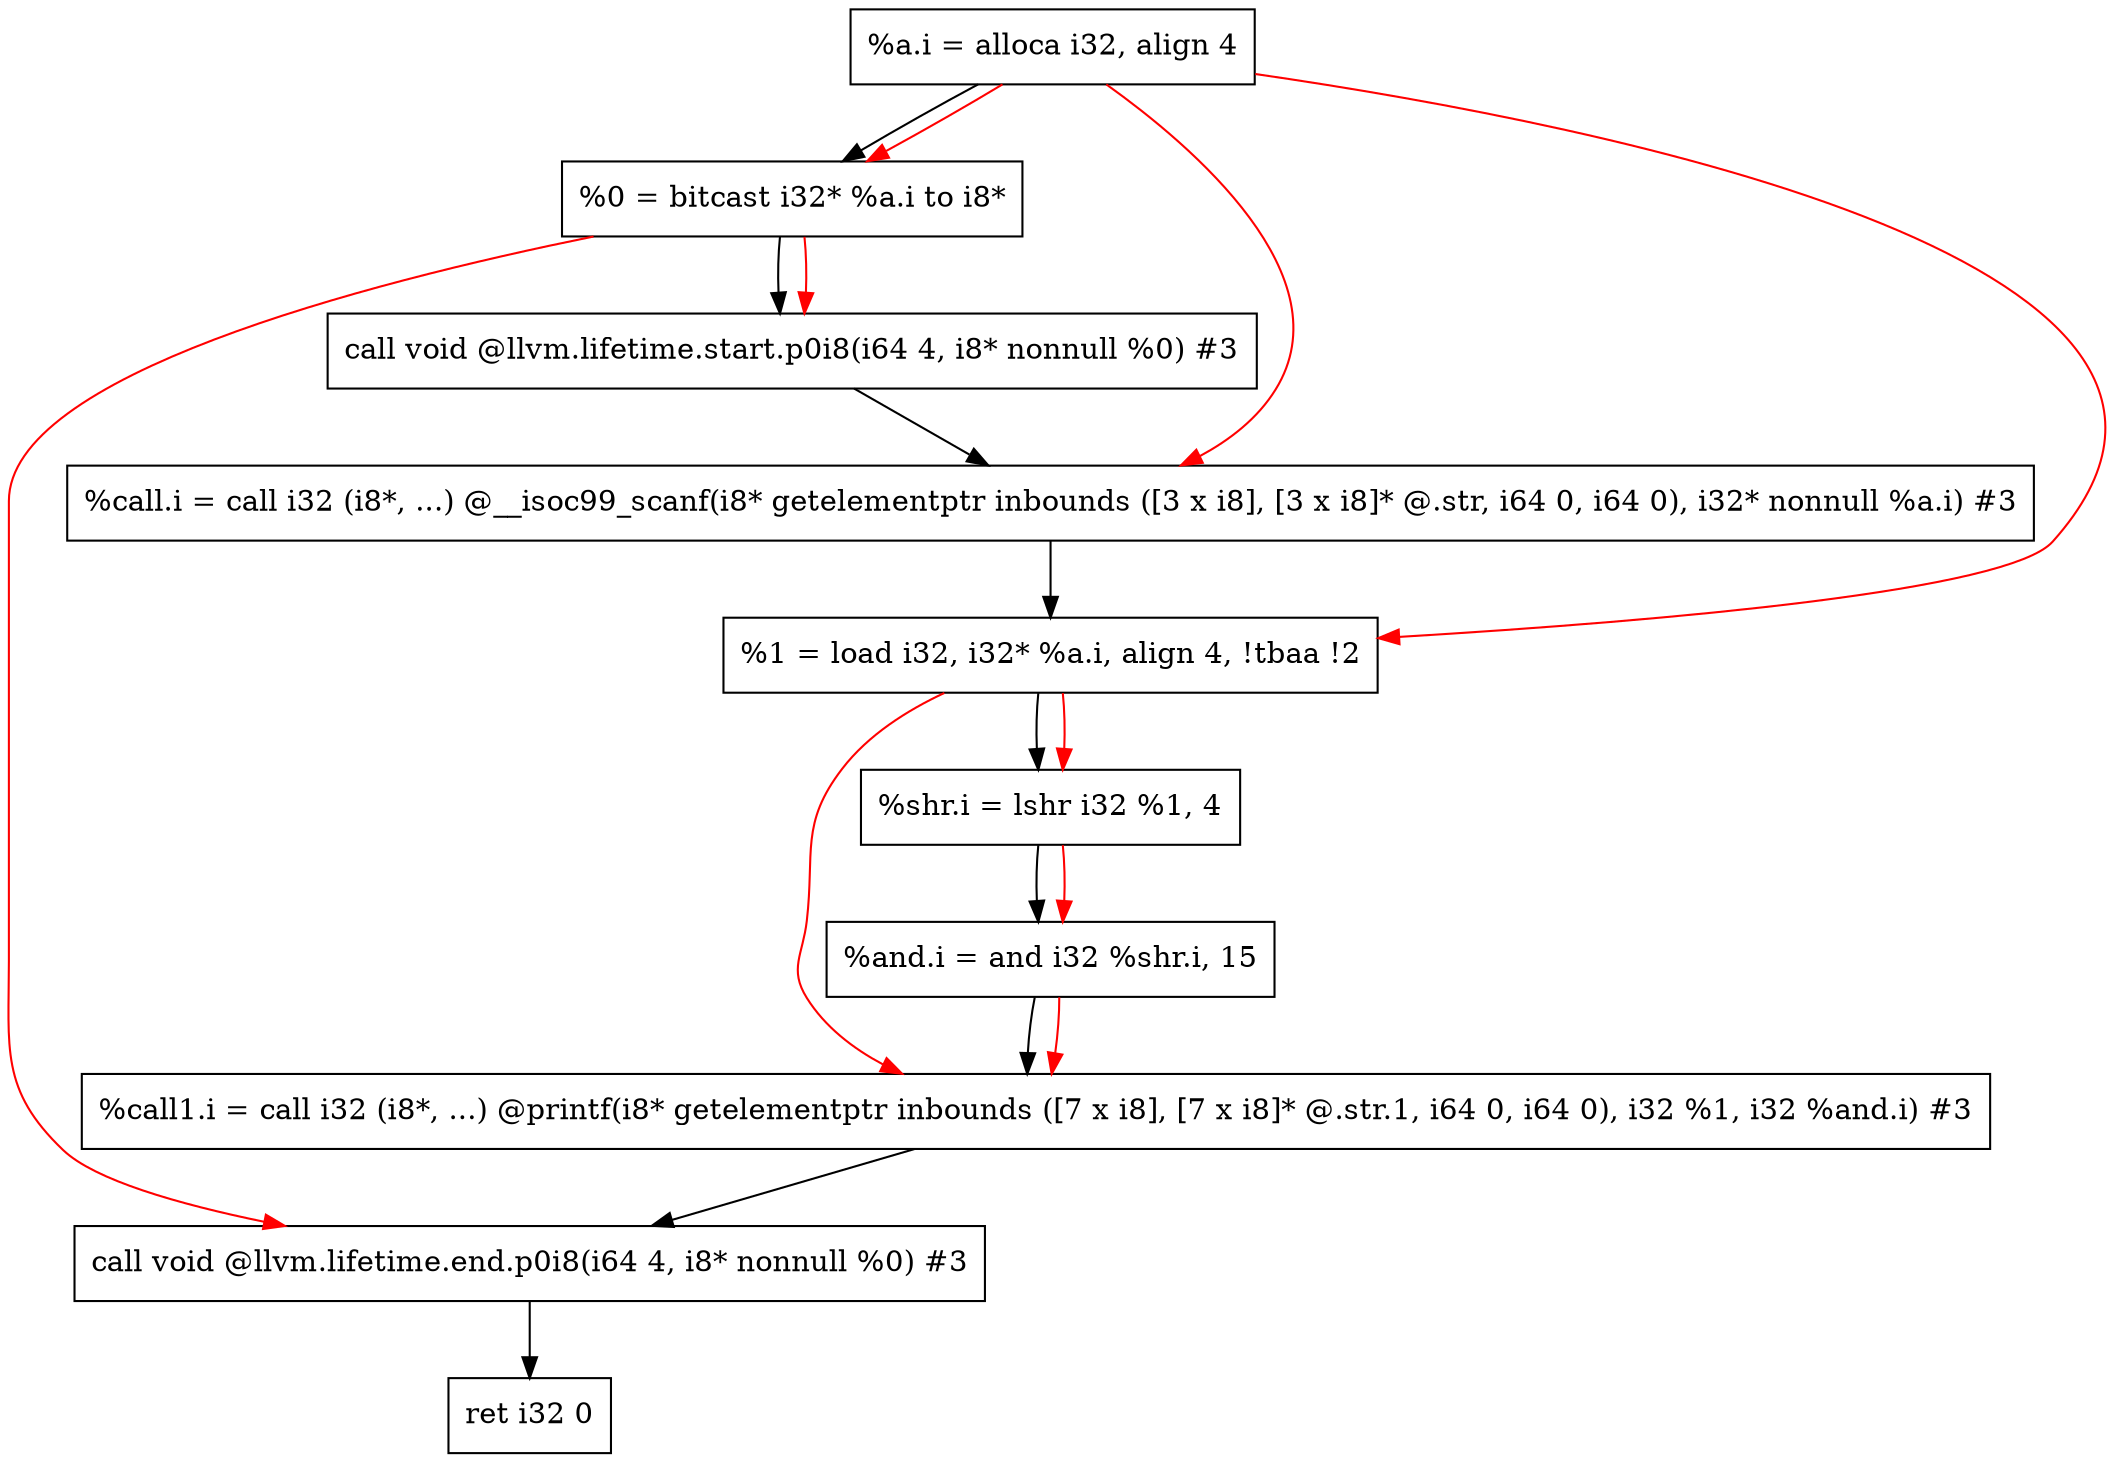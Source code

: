 digraph "CDFG for'main' function" {
	Node0x55b2b1cdb308[shape=record, label="  %a.i = alloca i32, align 4"];
	Node0x55b2b1cdceb8[shape=record, label="  %0 = bitcast i32* %a.i to i8*"];
	Node0x55b2b1cdd028[shape=record, label="  call void @llvm.lifetime.start.p0i8(i64 4, i8* nonnull %0) #3"];
	Node0x55b2b1cdd118[shape=record, label="  %call.i = call i32 (i8*, ...) @__isoc99_scanf(i8* getelementptr inbounds ([3 x i8], [3 x i8]* @.str, i64 0, i64 0), i32* nonnull %a.i) #3"];
	Node0x55b2b1cdd1d8[shape=record, label="  %1 = load i32, i32* %a.i, align 4, !tbaa !2"];
	Node0x55b2b1cdd880[shape=record, label="  %shr.i = lshr i32 %1, 4"];
	Node0x55b2b1cdd8f0[shape=record, label="  %and.i = and i32 %shr.i, 15"];
	Node0x55b2b1cdd9d0[shape=record, label="  %call1.i = call i32 (i8*, ...) @printf(i8* getelementptr inbounds ([7 x i8], [7 x i8]* @.str.1, i64 0, i64 0), i32 %1, i32 %and.i) #3"];
	Node0x55b2b1cddb38[shape=record, label="  call void @llvm.lifetime.end.p0i8(i64 4, i8* nonnull %0) #3"];
	Node0x55b2b1cddbf8[shape=record, label="  ret i32 0"];
	Node0x55b2b1cdb308 -> Node0x55b2b1cdceb8
	Node0x55b2b1cdceb8 -> Node0x55b2b1cdd028
	Node0x55b2b1cdd028 -> Node0x55b2b1cdd118
	Node0x55b2b1cdd118 -> Node0x55b2b1cdd1d8
	Node0x55b2b1cdd1d8 -> Node0x55b2b1cdd880
	Node0x55b2b1cdd880 -> Node0x55b2b1cdd8f0
	Node0x55b2b1cdd8f0 -> Node0x55b2b1cdd9d0
	Node0x55b2b1cdd9d0 -> Node0x55b2b1cddb38
	Node0x55b2b1cddb38 -> Node0x55b2b1cddbf8
edge [color=red]
	Node0x55b2b1cdb308 -> Node0x55b2b1cdceb8
	Node0x55b2b1cdceb8 -> Node0x55b2b1cdd028
	Node0x55b2b1cdb308 -> Node0x55b2b1cdd118
	Node0x55b2b1cdb308 -> Node0x55b2b1cdd1d8
	Node0x55b2b1cdd1d8 -> Node0x55b2b1cdd880
	Node0x55b2b1cdd880 -> Node0x55b2b1cdd8f0
	Node0x55b2b1cdd1d8 -> Node0x55b2b1cdd9d0
	Node0x55b2b1cdd8f0 -> Node0x55b2b1cdd9d0
	Node0x55b2b1cdceb8 -> Node0x55b2b1cddb38
}
